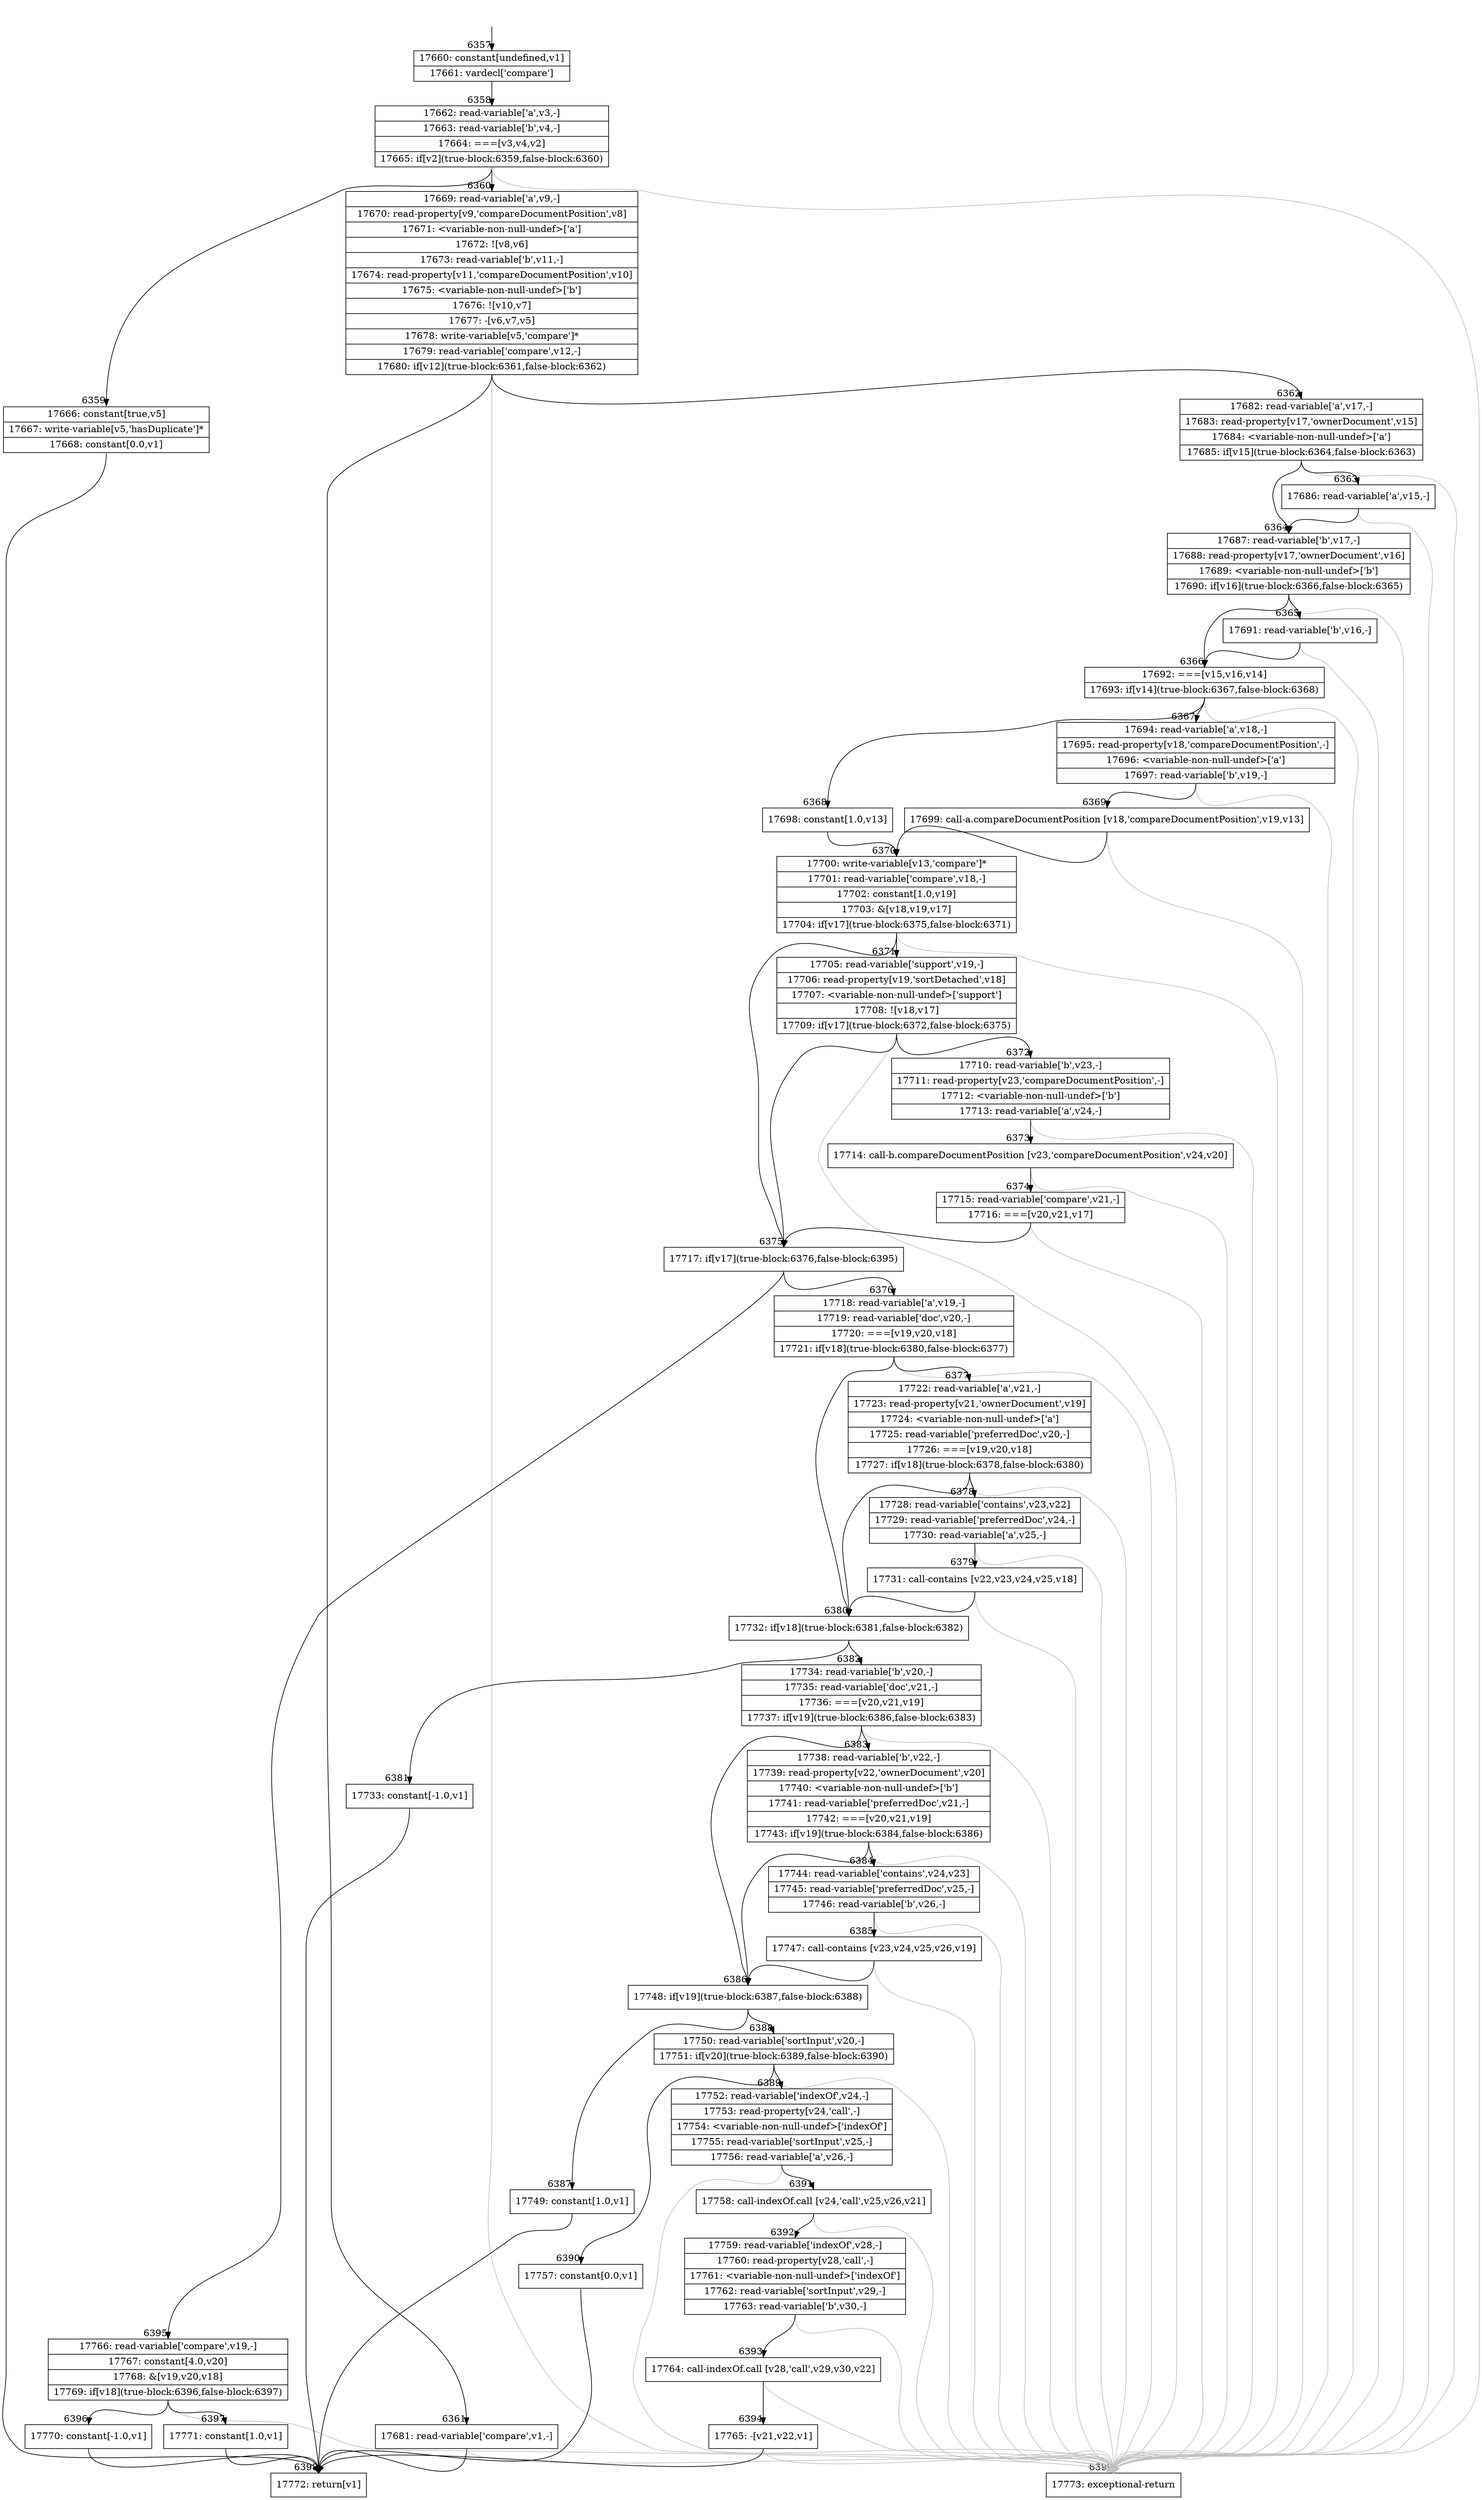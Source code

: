 digraph {
rankdir="TD"
BB_entry506[shape=none,label=""];
BB_entry506 -> BB6357 [tailport=s, headport=n, headlabel="    6357"]
BB6357 [shape=record label="{17660: constant[undefined,v1]|17661: vardecl['compare']}" ] 
BB6357 -> BB6358 [tailport=s, headport=n, headlabel="      6358"]
BB6358 [shape=record label="{17662: read-variable['a',v3,-]|17663: read-variable['b',v4,-]|17664: ===[v3,v4,v2]|17665: if[v2](true-block:6359,false-block:6360)}" ] 
BB6358 -> BB6359 [tailport=s, headport=n, headlabel="      6359"]
BB6358 -> BB6360 [tailport=s, headport=n, headlabel="      6360"]
BB6358 -> BB6399 [tailport=s, headport=n, color=gray, headlabel="      6399"]
BB6359 [shape=record label="{17666: constant[true,v5]|17667: write-variable[v5,'hasDuplicate']*|17668: constant[0.0,v1]}" ] 
BB6359 -> BB6398 [tailport=s, headport=n, headlabel="      6398"]
BB6360 [shape=record label="{17669: read-variable['a',v9,-]|17670: read-property[v9,'compareDocumentPosition',v8]|17671: \<variable-non-null-undef\>['a']|17672: ![v8,v6]|17673: read-variable['b',v11,-]|17674: read-property[v11,'compareDocumentPosition',v10]|17675: \<variable-non-null-undef\>['b']|17676: ![v10,v7]|17677: -[v6,v7,v5]|17678: write-variable[v5,'compare']*|17679: read-variable['compare',v12,-]|17680: if[v12](true-block:6361,false-block:6362)}" ] 
BB6360 -> BB6361 [tailport=s, headport=n, headlabel="      6361"]
BB6360 -> BB6362 [tailport=s, headport=n, headlabel="      6362"]
BB6360 -> BB6399 [tailport=s, headport=n, color=gray]
BB6361 [shape=record label="{17681: read-variable['compare',v1,-]}" ] 
BB6361 -> BB6398 [tailport=s, headport=n]
BB6361 -> BB6399 [tailport=s, headport=n, color=gray]
BB6362 [shape=record label="{17682: read-variable['a',v17,-]|17683: read-property[v17,'ownerDocument',v15]|17684: \<variable-non-null-undef\>['a']|17685: if[v15](true-block:6364,false-block:6363)}" ] 
BB6362 -> BB6364 [tailport=s, headport=n, headlabel="      6364"]
BB6362 -> BB6363 [tailport=s, headport=n, headlabel="      6363"]
BB6362 -> BB6399 [tailport=s, headport=n, color=gray]
BB6363 [shape=record label="{17686: read-variable['a',v15,-]}" ] 
BB6363 -> BB6364 [tailport=s, headport=n]
BB6363 -> BB6399 [tailport=s, headport=n, color=gray]
BB6364 [shape=record label="{17687: read-variable['b',v17,-]|17688: read-property[v17,'ownerDocument',v16]|17689: \<variable-non-null-undef\>['b']|17690: if[v16](true-block:6366,false-block:6365)}" ] 
BB6364 -> BB6366 [tailport=s, headport=n, headlabel="      6366"]
BB6364 -> BB6365 [tailport=s, headport=n, headlabel="      6365"]
BB6364 -> BB6399 [tailport=s, headport=n, color=gray]
BB6365 [shape=record label="{17691: read-variable['b',v16,-]}" ] 
BB6365 -> BB6366 [tailport=s, headport=n]
BB6365 -> BB6399 [tailport=s, headport=n, color=gray]
BB6366 [shape=record label="{17692: ===[v15,v16,v14]|17693: if[v14](true-block:6367,false-block:6368)}" ] 
BB6366 -> BB6367 [tailport=s, headport=n, headlabel="      6367"]
BB6366 -> BB6368 [tailport=s, headport=n, headlabel="      6368"]
BB6366 -> BB6399 [tailport=s, headport=n, color=gray]
BB6367 [shape=record label="{17694: read-variable['a',v18,-]|17695: read-property[v18,'compareDocumentPosition',-]|17696: \<variable-non-null-undef\>['a']|17697: read-variable['b',v19,-]}" ] 
BB6367 -> BB6369 [tailport=s, headport=n, headlabel="      6369"]
BB6367 -> BB6399 [tailport=s, headport=n, color=gray]
BB6368 [shape=record label="{17698: constant[1.0,v13]}" ] 
BB6368 -> BB6370 [tailport=s, headport=n, headlabel="      6370"]
BB6369 [shape=record label="{17699: call-a.compareDocumentPosition [v18,'compareDocumentPosition',v19,v13]}" ] 
BB6369 -> BB6370 [tailport=s, headport=n]
BB6369 -> BB6399 [tailport=s, headport=n, color=gray]
BB6370 [shape=record label="{17700: write-variable[v13,'compare']*|17701: read-variable['compare',v18,-]|17702: constant[1.0,v19]|17703: &[v18,v19,v17]|17704: if[v17](true-block:6375,false-block:6371)}" ] 
BB6370 -> BB6375 [tailport=s, headport=n, headlabel="      6375"]
BB6370 -> BB6371 [tailport=s, headport=n, headlabel="      6371"]
BB6370 -> BB6399 [tailport=s, headport=n, color=gray]
BB6371 [shape=record label="{17705: read-variable['support',v19,-]|17706: read-property[v19,'sortDetached',v18]|17707: \<variable-non-null-undef\>['support']|17708: ![v18,v17]|17709: if[v17](true-block:6372,false-block:6375)}" ] 
BB6371 -> BB6375 [tailport=s, headport=n]
BB6371 -> BB6372 [tailport=s, headport=n, headlabel="      6372"]
BB6371 -> BB6399 [tailport=s, headport=n, color=gray]
BB6372 [shape=record label="{17710: read-variable['b',v23,-]|17711: read-property[v23,'compareDocumentPosition',-]|17712: \<variable-non-null-undef\>['b']|17713: read-variable['a',v24,-]}" ] 
BB6372 -> BB6373 [tailport=s, headport=n, headlabel="      6373"]
BB6372 -> BB6399 [tailport=s, headport=n, color=gray]
BB6373 [shape=record label="{17714: call-b.compareDocumentPosition [v23,'compareDocumentPosition',v24,v20]}" ] 
BB6373 -> BB6374 [tailport=s, headport=n, headlabel="      6374"]
BB6373 -> BB6399 [tailport=s, headport=n, color=gray]
BB6374 [shape=record label="{17715: read-variable['compare',v21,-]|17716: ===[v20,v21,v17]}" ] 
BB6374 -> BB6375 [tailport=s, headport=n]
BB6374 -> BB6399 [tailport=s, headport=n, color=gray]
BB6375 [shape=record label="{17717: if[v17](true-block:6376,false-block:6395)}" ] 
BB6375 -> BB6376 [tailport=s, headport=n, headlabel="      6376"]
BB6375 -> BB6395 [tailport=s, headport=n, headlabel="      6395"]
BB6376 [shape=record label="{17718: read-variable['a',v19,-]|17719: read-variable['doc',v20,-]|17720: ===[v19,v20,v18]|17721: if[v18](true-block:6380,false-block:6377)}" ] 
BB6376 -> BB6380 [tailport=s, headport=n, headlabel="      6380"]
BB6376 -> BB6377 [tailport=s, headport=n, headlabel="      6377"]
BB6376 -> BB6399 [tailport=s, headport=n, color=gray]
BB6377 [shape=record label="{17722: read-variable['a',v21,-]|17723: read-property[v21,'ownerDocument',v19]|17724: \<variable-non-null-undef\>['a']|17725: read-variable['preferredDoc',v20,-]|17726: ===[v19,v20,v18]|17727: if[v18](true-block:6378,false-block:6380)}" ] 
BB6377 -> BB6380 [tailport=s, headport=n]
BB6377 -> BB6378 [tailport=s, headport=n, headlabel="      6378"]
BB6377 -> BB6399 [tailport=s, headport=n, color=gray]
BB6378 [shape=record label="{17728: read-variable['contains',v23,v22]|17729: read-variable['preferredDoc',v24,-]|17730: read-variable['a',v25,-]}" ] 
BB6378 -> BB6379 [tailport=s, headport=n, headlabel="      6379"]
BB6378 -> BB6399 [tailport=s, headport=n, color=gray]
BB6379 [shape=record label="{17731: call-contains [v22,v23,v24,v25,v18]}" ] 
BB6379 -> BB6380 [tailport=s, headport=n]
BB6379 -> BB6399 [tailport=s, headport=n, color=gray]
BB6380 [shape=record label="{17732: if[v18](true-block:6381,false-block:6382)}" ] 
BB6380 -> BB6381 [tailport=s, headport=n, headlabel="      6381"]
BB6380 -> BB6382 [tailport=s, headport=n, headlabel="      6382"]
BB6381 [shape=record label="{17733: constant[-1.0,v1]}" ] 
BB6381 -> BB6398 [tailport=s, headport=n]
BB6382 [shape=record label="{17734: read-variable['b',v20,-]|17735: read-variable['doc',v21,-]|17736: ===[v20,v21,v19]|17737: if[v19](true-block:6386,false-block:6383)}" ] 
BB6382 -> BB6386 [tailport=s, headport=n, headlabel="      6386"]
BB6382 -> BB6383 [tailport=s, headport=n, headlabel="      6383"]
BB6382 -> BB6399 [tailport=s, headport=n, color=gray]
BB6383 [shape=record label="{17738: read-variable['b',v22,-]|17739: read-property[v22,'ownerDocument',v20]|17740: \<variable-non-null-undef\>['b']|17741: read-variable['preferredDoc',v21,-]|17742: ===[v20,v21,v19]|17743: if[v19](true-block:6384,false-block:6386)}" ] 
BB6383 -> BB6386 [tailport=s, headport=n]
BB6383 -> BB6384 [tailport=s, headport=n, headlabel="      6384"]
BB6383 -> BB6399 [tailport=s, headport=n, color=gray]
BB6384 [shape=record label="{17744: read-variable['contains',v24,v23]|17745: read-variable['preferredDoc',v25,-]|17746: read-variable['b',v26,-]}" ] 
BB6384 -> BB6385 [tailport=s, headport=n, headlabel="      6385"]
BB6384 -> BB6399 [tailport=s, headport=n, color=gray]
BB6385 [shape=record label="{17747: call-contains [v23,v24,v25,v26,v19]}" ] 
BB6385 -> BB6386 [tailport=s, headport=n]
BB6385 -> BB6399 [tailport=s, headport=n, color=gray]
BB6386 [shape=record label="{17748: if[v19](true-block:6387,false-block:6388)}" ] 
BB6386 -> BB6387 [tailport=s, headport=n, headlabel="      6387"]
BB6386 -> BB6388 [tailport=s, headport=n, headlabel="      6388"]
BB6387 [shape=record label="{17749: constant[1.0,v1]}" ] 
BB6387 -> BB6398 [tailport=s, headport=n]
BB6388 [shape=record label="{17750: read-variable['sortInput',v20,-]|17751: if[v20](true-block:6389,false-block:6390)}" ] 
BB6388 -> BB6389 [tailport=s, headport=n, headlabel="      6389"]
BB6388 -> BB6390 [tailport=s, headport=n, headlabel="      6390"]
BB6388 -> BB6399 [tailport=s, headport=n, color=gray]
BB6389 [shape=record label="{17752: read-variable['indexOf',v24,-]|17753: read-property[v24,'call',-]|17754: \<variable-non-null-undef\>['indexOf']|17755: read-variable['sortInput',v25,-]|17756: read-variable['a',v26,-]}" ] 
BB6389 -> BB6391 [tailport=s, headport=n, headlabel="      6391"]
BB6389 -> BB6399 [tailport=s, headport=n, color=gray]
BB6390 [shape=record label="{17757: constant[0.0,v1]}" ] 
BB6390 -> BB6398 [tailport=s, headport=n]
BB6391 [shape=record label="{17758: call-indexOf.call [v24,'call',v25,v26,v21]}" ] 
BB6391 -> BB6392 [tailport=s, headport=n, headlabel="      6392"]
BB6391 -> BB6399 [tailport=s, headport=n, color=gray]
BB6392 [shape=record label="{17759: read-variable['indexOf',v28,-]|17760: read-property[v28,'call',-]|17761: \<variable-non-null-undef\>['indexOf']|17762: read-variable['sortInput',v29,-]|17763: read-variable['b',v30,-]}" ] 
BB6392 -> BB6393 [tailport=s, headport=n, headlabel="      6393"]
BB6392 -> BB6399 [tailport=s, headport=n, color=gray]
BB6393 [shape=record label="{17764: call-indexOf.call [v28,'call',v29,v30,v22]}" ] 
BB6393 -> BB6394 [tailport=s, headport=n, headlabel="      6394"]
BB6393 -> BB6399 [tailport=s, headport=n, color=gray]
BB6394 [shape=record label="{17765: -[v21,v22,v1]}" ] 
BB6394 -> BB6398 [tailport=s, headport=n]
BB6394 -> BB6399 [tailport=s, headport=n, color=gray]
BB6395 [shape=record label="{17766: read-variable['compare',v19,-]|17767: constant[4.0,v20]|17768: &[v19,v20,v18]|17769: if[v18](true-block:6396,false-block:6397)}" ] 
BB6395 -> BB6396 [tailport=s, headport=n, headlabel="      6396"]
BB6395 -> BB6397 [tailport=s, headport=n, headlabel="      6397"]
BB6395 -> BB6399 [tailport=s, headport=n, color=gray]
BB6396 [shape=record label="{17770: constant[-1.0,v1]}" ] 
BB6396 -> BB6398 [tailport=s, headport=n]
BB6397 [shape=record label="{17771: constant[1.0,v1]}" ] 
BB6397 -> BB6398 [tailport=s, headport=n]
BB6398 [shape=record label="{17772: return[v1]}" ] 
BB6399 [shape=record label="{17773: exceptional-return}" ] 
//#$~ 5114
}
